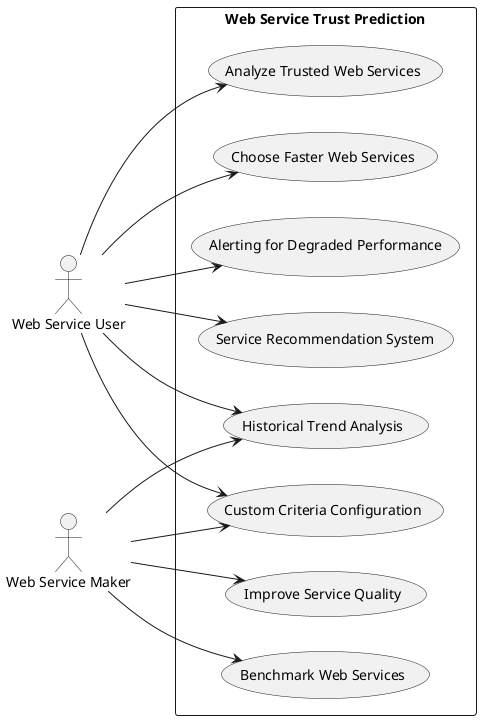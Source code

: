 @startuml

left to right direction

actor "Web Service User" as User
actor "Web Service Maker" as Maker

rectangle "Web Service Trust Prediction" {
    usecase "Analyze Trusted Web Services" as UC1
    usecase "Choose Faster Web Services" as UC2
    usecase "Improve Service Quality" as UC3
    usecase "Benchmark Web Services" as UC4
    usecase "Historical Trend Analysis" as UC5
    usecase "Custom Criteria Configuration" as UC6
    usecase "Alerting for Degraded Performance" as UC7
    usecase "Service Recommendation System" as UC8
}

User --> UC1
User --> UC2
Maker --> UC3
Maker --> UC4
User --> UC5
Maker --> UC5
User --> UC6
Maker --> UC6
User --> UC7
User --> UC8

@enduml
